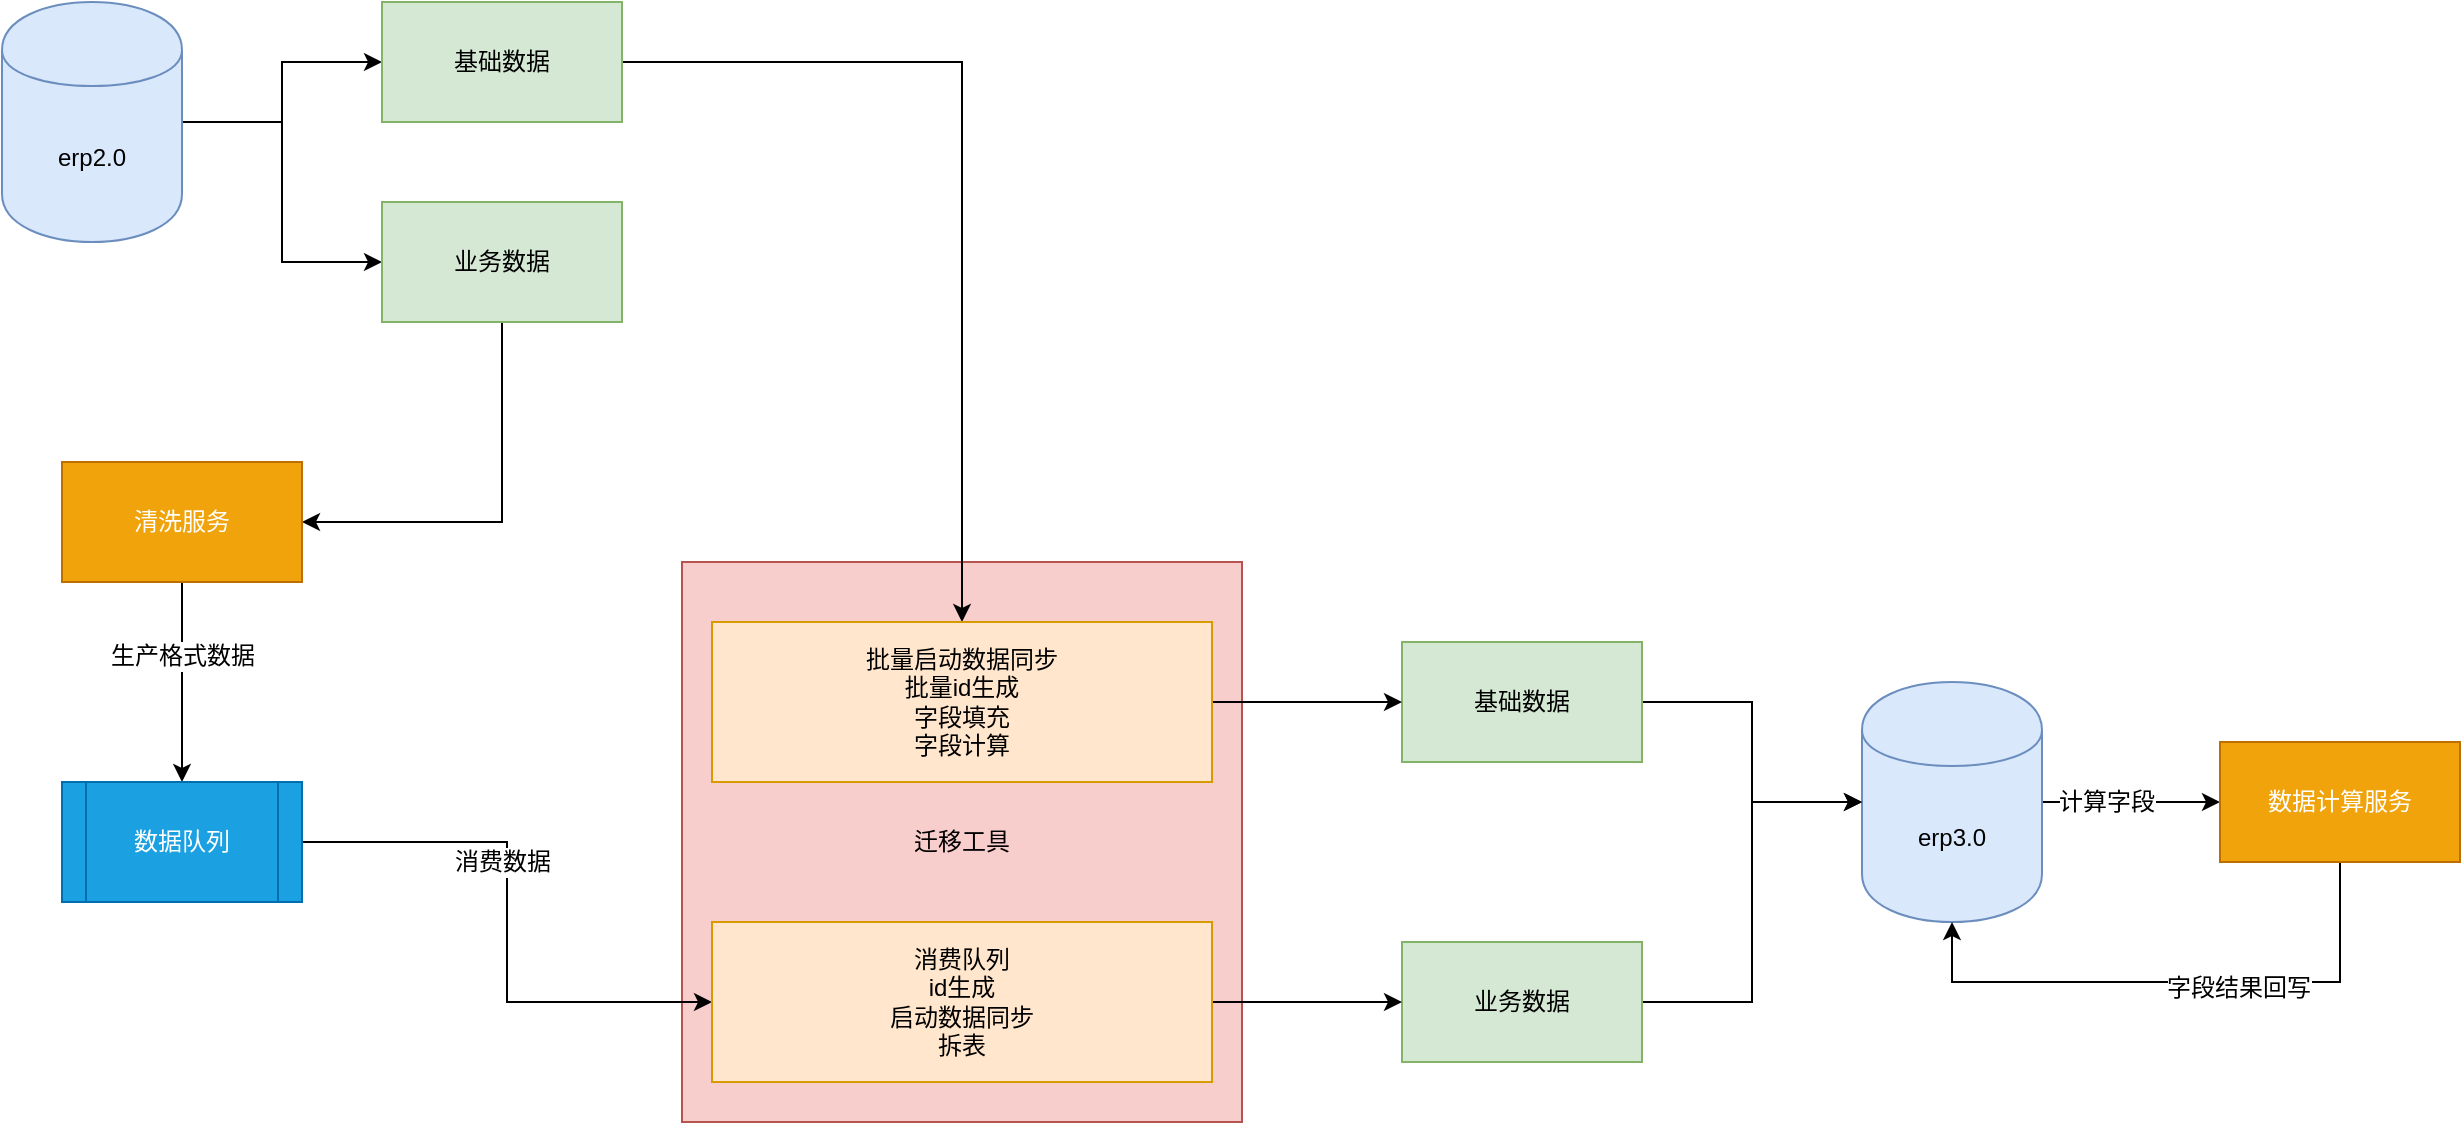 <mxfile version="12.2.4" pages="1"><diagram id="YRZ1APOMfrQcVo5FLV3h" name="第 1 页"><mxGraphModel dx="1600" dy="765" grid="1" gridSize="10" guides="1" tooltips="1" connect="1" arrows="1" fold="1" page="1" pageScale="1" pageWidth="2339" pageHeight="3300" math="0" shadow="0"><root><mxCell id="0"/><mxCell id="1" parent="0"/><mxCell id="12" style="edgeStyle=orthogonalEdgeStyle;rounded=0;orthogonalLoop=1;jettySize=auto;html=1;entryX=0;entryY=0.5;entryDx=0;entryDy=0;" parent="1" source="4" target="10" edge="1"><mxGeometry relative="1" as="geometry"/></mxCell><mxCell id="13" style="edgeStyle=orthogonalEdgeStyle;rounded=0;orthogonalLoop=1;jettySize=auto;html=1;" parent="1" source="4" target="11" edge="1"><mxGeometry relative="1" as="geometry"/></mxCell><mxCell id="4" value="erp2.0" style="shape=cylinder;whiteSpace=wrap;html=1;boundedLbl=1;backgroundOutline=1;fillColor=#dae8fc;strokeColor=#6c8ebf;" parent="1" vertex="1"><mxGeometry x="60" y="60" width="90" height="120" as="geometry"/></mxCell><mxCell id="27" style="edgeStyle=orthogonalEdgeStyle;rounded=0;orthogonalLoop=1;jettySize=auto;html=1;entryX=0;entryY=0.5;entryDx=0;entryDy=0;" parent="1" source="6" target="26" edge="1"><mxGeometry relative="1" as="geometry"/></mxCell><mxCell id="41" value="计算字段" style="text;html=1;resizable=0;points=[];align=center;verticalAlign=middle;labelBackgroundColor=#ffffff;" parent="27" vertex="1" connectable="0"><mxGeometry x="-0.281" relative="1" as="geometry"><mxPoint as="offset"/></mxGeometry></mxCell><mxCell id="6" value="erp3.0" style="shape=cylinder;whiteSpace=wrap;html=1;boundedLbl=1;backgroundOutline=1;fillColor=#dae8fc;strokeColor=#6c8ebf;" parent="1" vertex="1"><mxGeometry x="990" y="400" width="90" height="120" as="geometry"/></mxCell><mxCell id="9" value="&lt;span style=&quot;white-space: normal&quot;&gt;迁移工具&lt;/span&gt;" style="whiteSpace=wrap;html=1;aspect=fixed;fillColor=#f8cecc;strokeColor=#b85450;" parent="1" vertex="1"><mxGeometry x="400" y="340" width="280" height="280" as="geometry"/></mxCell><mxCell id="19" style="edgeStyle=orthogonalEdgeStyle;rounded=0;orthogonalLoop=1;jettySize=auto;html=1;entryX=0.5;entryY=0;entryDx=0;entryDy=0;" parent="1" source="10" target="34" edge="1"><mxGeometry relative="1" as="geometry"/></mxCell><mxCell id="10" value="基础数据" style="rounded=0;whiteSpace=wrap;html=1;fillColor=#d5e8d4;strokeColor=#82b366;" parent="1" vertex="1"><mxGeometry x="250" y="60" width="120" height="60" as="geometry"/></mxCell><mxCell id="15" style="edgeStyle=orthogonalEdgeStyle;rounded=0;orthogonalLoop=1;jettySize=auto;html=1;entryX=1;entryY=0.5;entryDx=0;entryDy=0;exitX=0.5;exitY=1;exitDx=0;exitDy=0;" parent="1" source="11" target="14" edge="1"><mxGeometry relative="1" as="geometry"/></mxCell><mxCell id="11" value="业务数据" style="rounded=0;whiteSpace=wrap;html=1;fillColor=#d5e8d4;strokeColor=#82b366;" parent="1" vertex="1"><mxGeometry x="250" y="160" width="120" height="60" as="geometry"/></mxCell><object label="" id="17"><mxCell style="edgeStyle=orthogonalEdgeStyle;rounded=0;orthogonalLoop=1;jettySize=auto;html=1;entryX=0.5;entryY=0;entryDx=0;entryDy=0;" parent="1" source="14" target="16" edge="1"><mxGeometry relative="1" as="geometry"/></mxCell></object><mxCell id="32" value="生产格式数据" style="text;html=1;resizable=0;points=[];align=center;verticalAlign=middle;labelBackgroundColor=#ffffff;" parent="17" vertex="1" connectable="0"><mxGeometry x="-0.26" relative="1" as="geometry"><mxPoint as="offset"/></mxGeometry></mxCell><mxCell id="14" value="清洗服务" style="rounded=0;whiteSpace=wrap;html=1;fillColor=#f0a30a;strokeColor=#BD7000;fontColor=#ffffff;" parent="1" vertex="1"><mxGeometry x="90" y="290" width="120" height="60" as="geometry"/></mxCell><mxCell id="18" style="edgeStyle=orthogonalEdgeStyle;rounded=0;orthogonalLoop=1;jettySize=auto;html=1;entryX=0;entryY=0.5;entryDx=0;entryDy=0;" parent="1" source="16" target="38" edge="1"><mxGeometry relative="1" as="geometry"/></mxCell><mxCell id="33" value="消费数据" style="text;html=1;resizable=0;points=[];align=center;verticalAlign=middle;labelBackgroundColor=#ffffff;" parent="18" vertex="1" connectable="0"><mxGeometry x="-0.21" y="-3" relative="1" as="geometry"><mxPoint as="offset"/></mxGeometry></mxCell><mxCell id="16" value="数据队列" style="shape=process;whiteSpace=wrap;html=1;backgroundOutline=1;fillColor=#1ba1e2;strokeColor=#006EAF;fontColor=#ffffff;" parent="1" vertex="1"><mxGeometry x="90" y="450" width="120" height="60" as="geometry"/></mxCell><mxCell id="24" style="edgeStyle=orthogonalEdgeStyle;rounded=0;orthogonalLoop=1;jettySize=auto;html=1;" parent="1" source="20" target="6" edge="1"><mxGeometry relative="1" as="geometry"/></mxCell><mxCell id="20" value="基础数据" style="rounded=0;whiteSpace=wrap;html=1;fillColor=#d5e8d4;strokeColor=#82b366;" parent="1" vertex="1"><mxGeometry x="760" y="380" width="120" height="60" as="geometry"/></mxCell><mxCell id="25" style="edgeStyle=orthogonalEdgeStyle;rounded=0;orthogonalLoop=1;jettySize=auto;html=1;entryX=0;entryY=0.5;entryDx=0;entryDy=0;" parent="1" source="21" target="6" edge="1"><mxGeometry relative="1" as="geometry"/></mxCell><mxCell id="21" value="业务数据" style="rounded=0;whiteSpace=wrap;html=1;fillColor=#d5e8d4;strokeColor=#82b366;" parent="1" vertex="1"><mxGeometry x="760" y="530" width="120" height="60" as="geometry"/></mxCell><mxCell id="30" style="edgeStyle=orthogonalEdgeStyle;rounded=0;orthogonalLoop=1;jettySize=auto;html=1;entryX=0.5;entryY=1;entryDx=0;entryDy=0;exitX=0.5;exitY=1;exitDx=0;exitDy=0;" parent="1" source="26" target="6" edge="1"><mxGeometry relative="1" as="geometry"><Array as="points"><mxPoint x="1229" y="550"/><mxPoint x="1035" y="550"/></Array></mxGeometry></mxCell><mxCell id="42" value="字段结果回写" style="text;html=1;resizable=0;points=[];align=center;verticalAlign=middle;labelBackgroundColor=#ffffff;" parent="30" vertex="1" connectable="0"><mxGeometry x="-0.22" y="3" relative="1" as="geometry"><mxPoint as="offset"/></mxGeometry></mxCell><mxCell id="26" value="数据计算服务" style="rounded=0;whiteSpace=wrap;html=1;fillColor=#f0a30a;strokeColor=#BD7000;fontColor=#ffffff;" parent="1" vertex="1"><mxGeometry x="1169" y="430" width="120" height="60" as="geometry"/></mxCell><mxCell id="39" style="edgeStyle=orthogonalEdgeStyle;rounded=0;orthogonalLoop=1;jettySize=auto;html=1;entryX=0;entryY=0.5;entryDx=0;entryDy=0;" parent="1" source="34" target="20" edge="1"><mxGeometry relative="1" as="geometry"/></mxCell><mxCell id="34" value="批量启动数据同步&lt;br&gt;批量id生成&lt;br&gt;字段填充&lt;br&gt;字段计算" style="rounded=0;whiteSpace=wrap;html=1;fillColor=#ffe6cc;strokeColor=#d79b00;" parent="1" vertex="1"><mxGeometry x="415" y="370" width="250" height="80" as="geometry"/></mxCell><mxCell id="40" style="edgeStyle=orthogonalEdgeStyle;rounded=0;orthogonalLoop=1;jettySize=auto;html=1;" parent="1" source="38" target="21" edge="1"><mxGeometry relative="1" as="geometry"/></mxCell><mxCell id="38" value="消费队列&lt;br&gt;id生成&lt;br&gt;启动数据同步&lt;br&gt;拆表" style="rounded=0;whiteSpace=wrap;html=1;fillColor=#ffe6cc;strokeColor=#d79b00;" parent="1" vertex="1"><mxGeometry x="415" y="520" width="250" height="80" as="geometry"/></mxCell></root></mxGraphModel></diagram></mxfile>